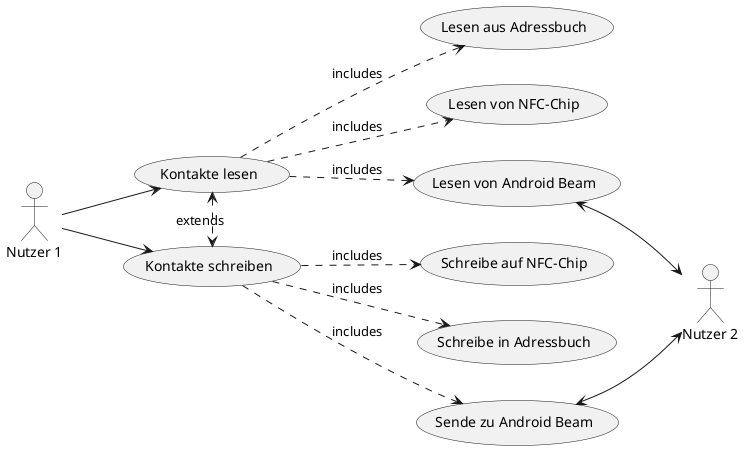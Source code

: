 @startuml
left to right direction

:Nutzer 1: as user1
:Nutzer 2: as user2
(Kontakte schreiben) as (write)
(Kontakte lesen) as (read)

user1 --> (write)
user1 --> (read)

(write) ..> (Schreibe auf NFC-Chip) :includes
(write) ..> (Schreibe in Adressbuch) :includes
(write) ..> (Sende zu Android Beam):includes

(read) ..> (Lesen aus Adressbuch) :includes
(read) ..> (Lesen von NFC-Chip) :includes
(read) ..> (Lesen von Android Beam) :includes

(read) <.> (write) :extends

(Lesen von Android Beam) <--> user2
(Sende zu Android Beam) <--> user2
@enduml
